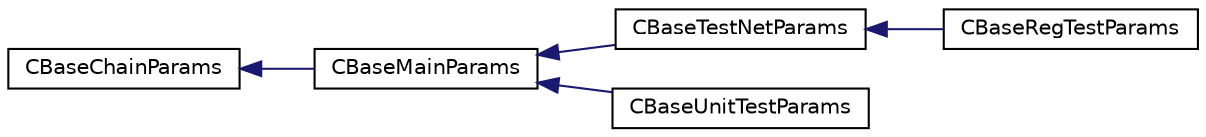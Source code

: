 digraph "Graphical Class Hierarchy"
{
 // LATEX_PDF_SIZE
  edge [fontname="Helvetica",fontsize="10",labelfontname="Helvetica",labelfontsize="10"];
  node [fontname="Helvetica",fontsize="10",shape=record];
  rankdir="LR";
  Node0 [label="CBaseChainParams",height=0.2,width=0.4,color="black", fillcolor="white", style="filled",URL="$class_c_base_chain_params.html",tooltip=" "];
  Node0 -> Node1 [dir="back",color="midnightblue",fontsize="10",style="solid",fontname="Helvetica"];
  Node1 [label="CBaseMainParams",height=0.2,width=0.4,color="black", fillcolor="white", style="filled",URL="$class_c_base_main_params.html",tooltip=" "];
  Node1 -> Node2 [dir="back",color="midnightblue",fontsize="10",style="solid",fontname="Helvetica"];
  Node2 [label="CBaseTestNetParams",height=0.2,width=0.4,color="black", fillcolor="white", style="filled",URL="$class_c_base_test_net_params.html",tooltip=" "];
  Node2 -> Node3 [dir="back",color="midnightblue",fontsize="10",style="solid",fontname="Helvetica"];
  Node3 [label="CBaseRegTestParams",height=0.2,width=0.4,color="black", fillcolor="white", style="filled",URL="$class_c_base_reg_test_params.html",tooltip=" "];
  Node1 -> Node4 [dir="back",color="midnightblue",fontsize="10",style="solid",fontname="Helvetica"];
  Node4 [label="CBaseUnitTestParams",height=0.2,width=0.4,color="black", fillcolor="white", style="filled",URL="$class_c_base_unit_test_params.html",tooltip=" "];
}
